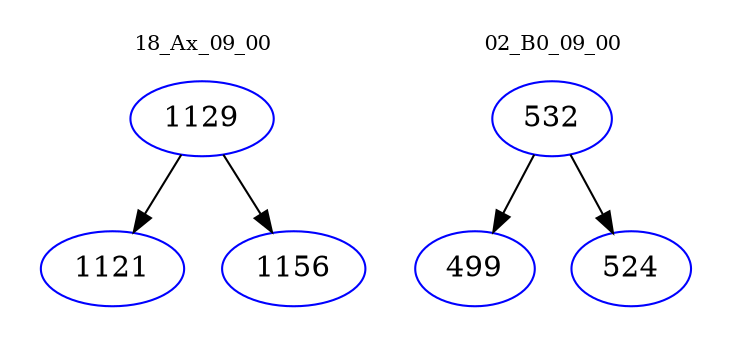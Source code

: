 digraph{
subgraph cluster_0 {
color = white
label = "18_Ax_09_00";
fontsize=10;
T0_1129 [label="1129", color="blue"]
T0_1129 -> T0_1121 [color="black"]
T0_1121 [label="1121", color="blue"]
T0_1129 -> T0_1156 [color="black"]
T0_1156 [label="1156", color="blue"]
}
subgraph cluster_1 {
color = white
label = "02_B0_09_00";
fontsize=10;
T1_532 [label="532", color="blue"]
T1_532 -> T1_499 [color="black"]
T1_499 [label="499", color="blue"]
T1_532 -> T1_524 [color="black"]
T1_524 [label="524", color="blue"]
}
}
